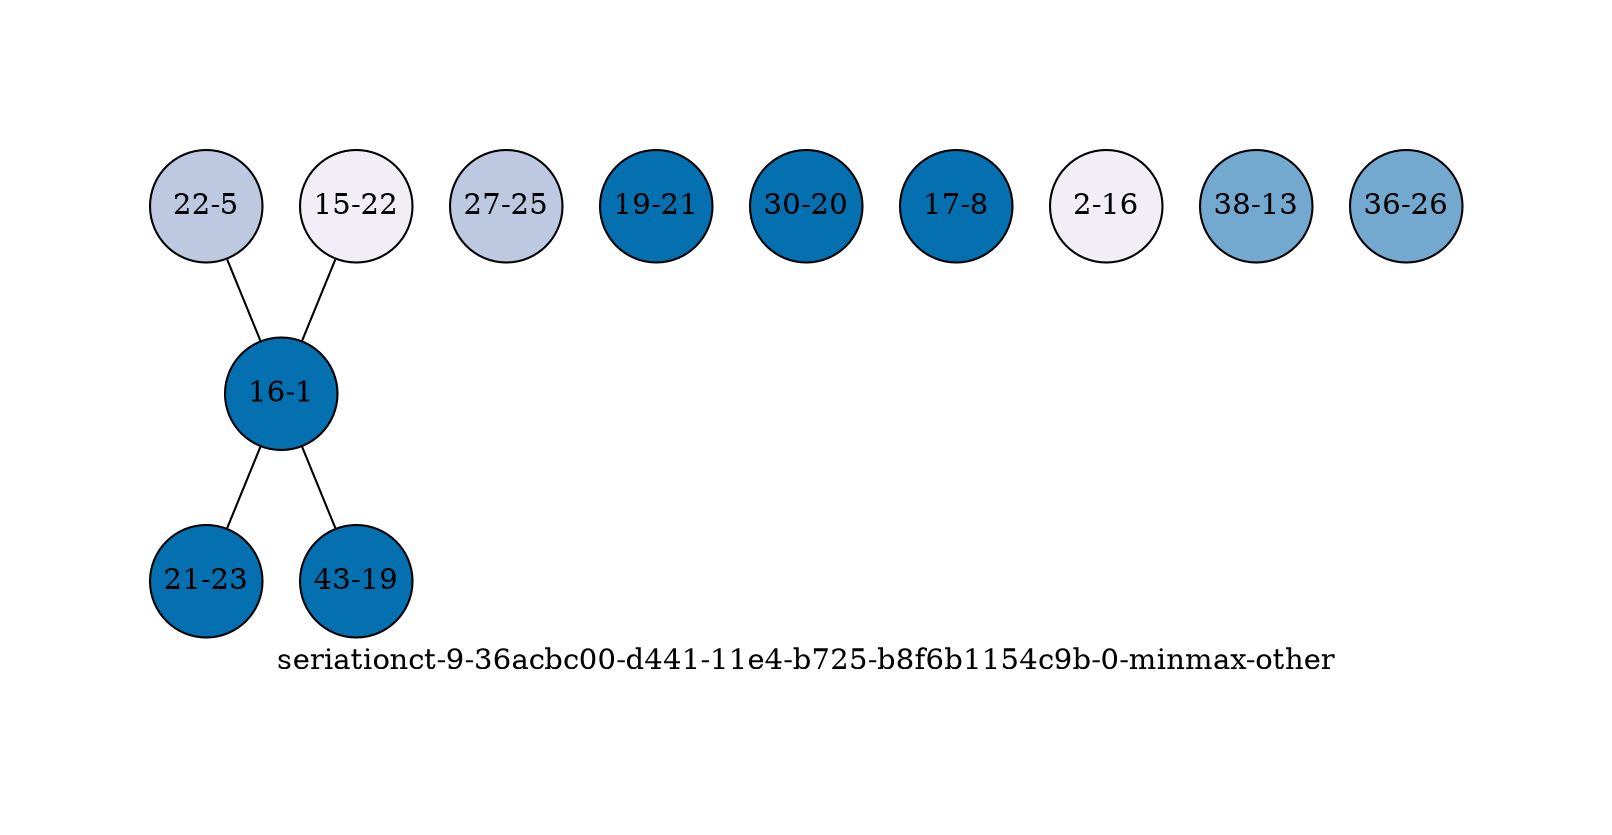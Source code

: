 strict graph "seriationct-9-36acbc00-d441-11e4-b725-b8f6b1154c9b-0-minmax-other" {
labelloc=b;
ratio=auto;
pad="1.0";
label="seriationct-9-36acbc00-d441-11e4-b725-b8f6b1154c9b-0-minmax-other";
node [width="0.75", style=filled, fixedsize=true, height="0.75", shape=circle, label=""];
0 [xCoordinate="5.0", appears_in_slice=3, yCoordinate="22.0", colorscheme=pubu4, short_label="22-5", label="22-5", fillcolor=2, id=0, size="449.052569039"];
1 [xCoordinate="25.0", appears_in_slice=3, yCoordinate="27.0", colorscheme=pubu4, short_label="27-25", label="27-25", fillcolor=2, id=2, size="789.093000771"];
2 [xCoordinate="21.0", appears_in_slice=1, yCoordinate="19.0", colorscheme=pubu4, short_label="19-21", label="19-21", fillcolor=4, id=3, size="494.12605043"];
3 [xCoordinate="22.0", appears_in_slice=4, yCoordinate="15.0", colorscheme=pubu4, short_label="15-22", label="15-22", fillcolor=1, id=4, size="340.040431732"];
4 [xCoordinate="1.0", appears_in_slice=1, yCoordinate="16.0", colorscheme=pubu4, short_label="16-1", label="16-1", fillcolor=4, id=5, size="494.12605043"];
5 [xCoordinate="23.0", appears_in_slice=1, yCoordinate="21.0", colorscheme=pubu4, short_label="21-23", label="21-23", fillcolor=4, id=6, size="494.12605043"];
6 [xCoordinate="19.0", appears_in_slice=1, yCoordinate="43.0", colorscheme=pubu4, short_label="43-19", label="43-19", fillcolor=4, id=7, size="494.12605043"];
7 [xCoordinate="20.0", appears_in_slice=1, yCoordinate="30.0", colorscheme=pubu4, short_label="30-20", label="30-20", fillcolor=4, id=8, size="310.914898659"];
8 [xCoordinate="8.0", appears_in_slice=1, yCoordinate="17.0", colorscheme=pubu4, short_label="17-8", label="17-8", fillcolor=4, id=11, size="494.12605043"];
9 [xCoordinate="16.0", appears_in_slice=4, yCoordinate="2.0", colorscheme=pubu4, short_label="2-16", label="2-16", fillcolor=1, id=9, size="340.040431732"];
10 [xCoordinate="13.0", appears_in_slice=2, yCoordinate="38.0", colorscheme=pubu4, short_label="38-13", label="38-13", fillcolor=3, id=10, size="255.567707574"];
11 [xCoordinate="26.0", appears_in_slice=2, yCoordinate="36.0", colorscheme=pubu4, short_label="36-26", label="36-26", fillcolor=3, id=1, size="1044.66070835"];
0 -- 4  [inverseweight="2.46747892279", weight="0.405271952179"];
3 -- 4  [inverseweight="2.90083651378", weight="0.344728148329"];
4 -- 5  [inverseweight="4.99162680978", weight="0.200335489432"];
4 -- 6  [inverseweight="9.25504997294", weight="0.108049119445"];
}
